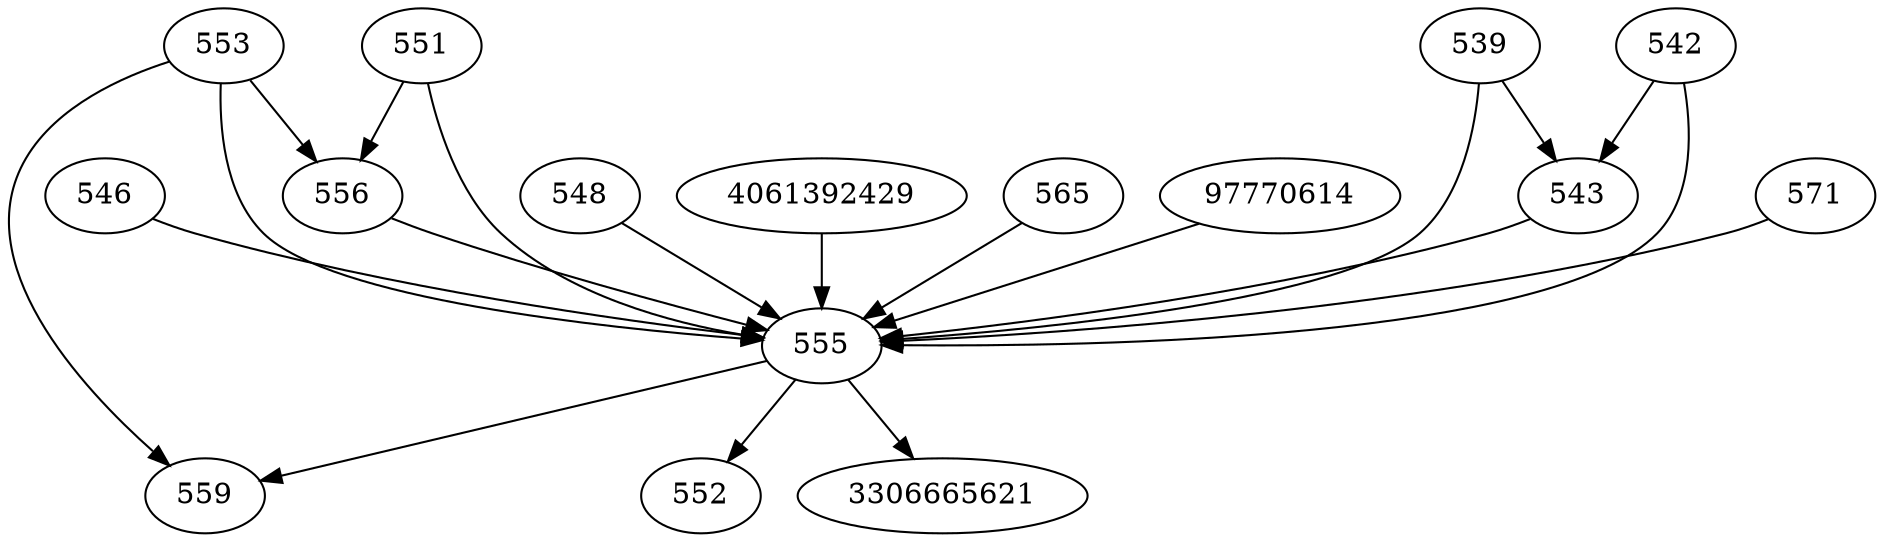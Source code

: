 strict digraph  {
546;
548;
551;
552;
553;
555;
556;
4061392429;
559;
565;
97770614;
3306665621;
539;
571;
542;
543;
546 -> 555;
548 -> 555;
551 -> 556;
551 -> 555;
553 -> 559;
553 -> 556;
553 -> 555;
555 -> 559;
555 -> 552;
555 -> 3306665621;
556 -> 555;
4061392429 -> 555;
565 -> 555;
97770614 -> 555;
539 -> 543;
539 -> 555;
571 -> 555;
542 -> 543;
542 -> 555;
543 -> 555;
}

